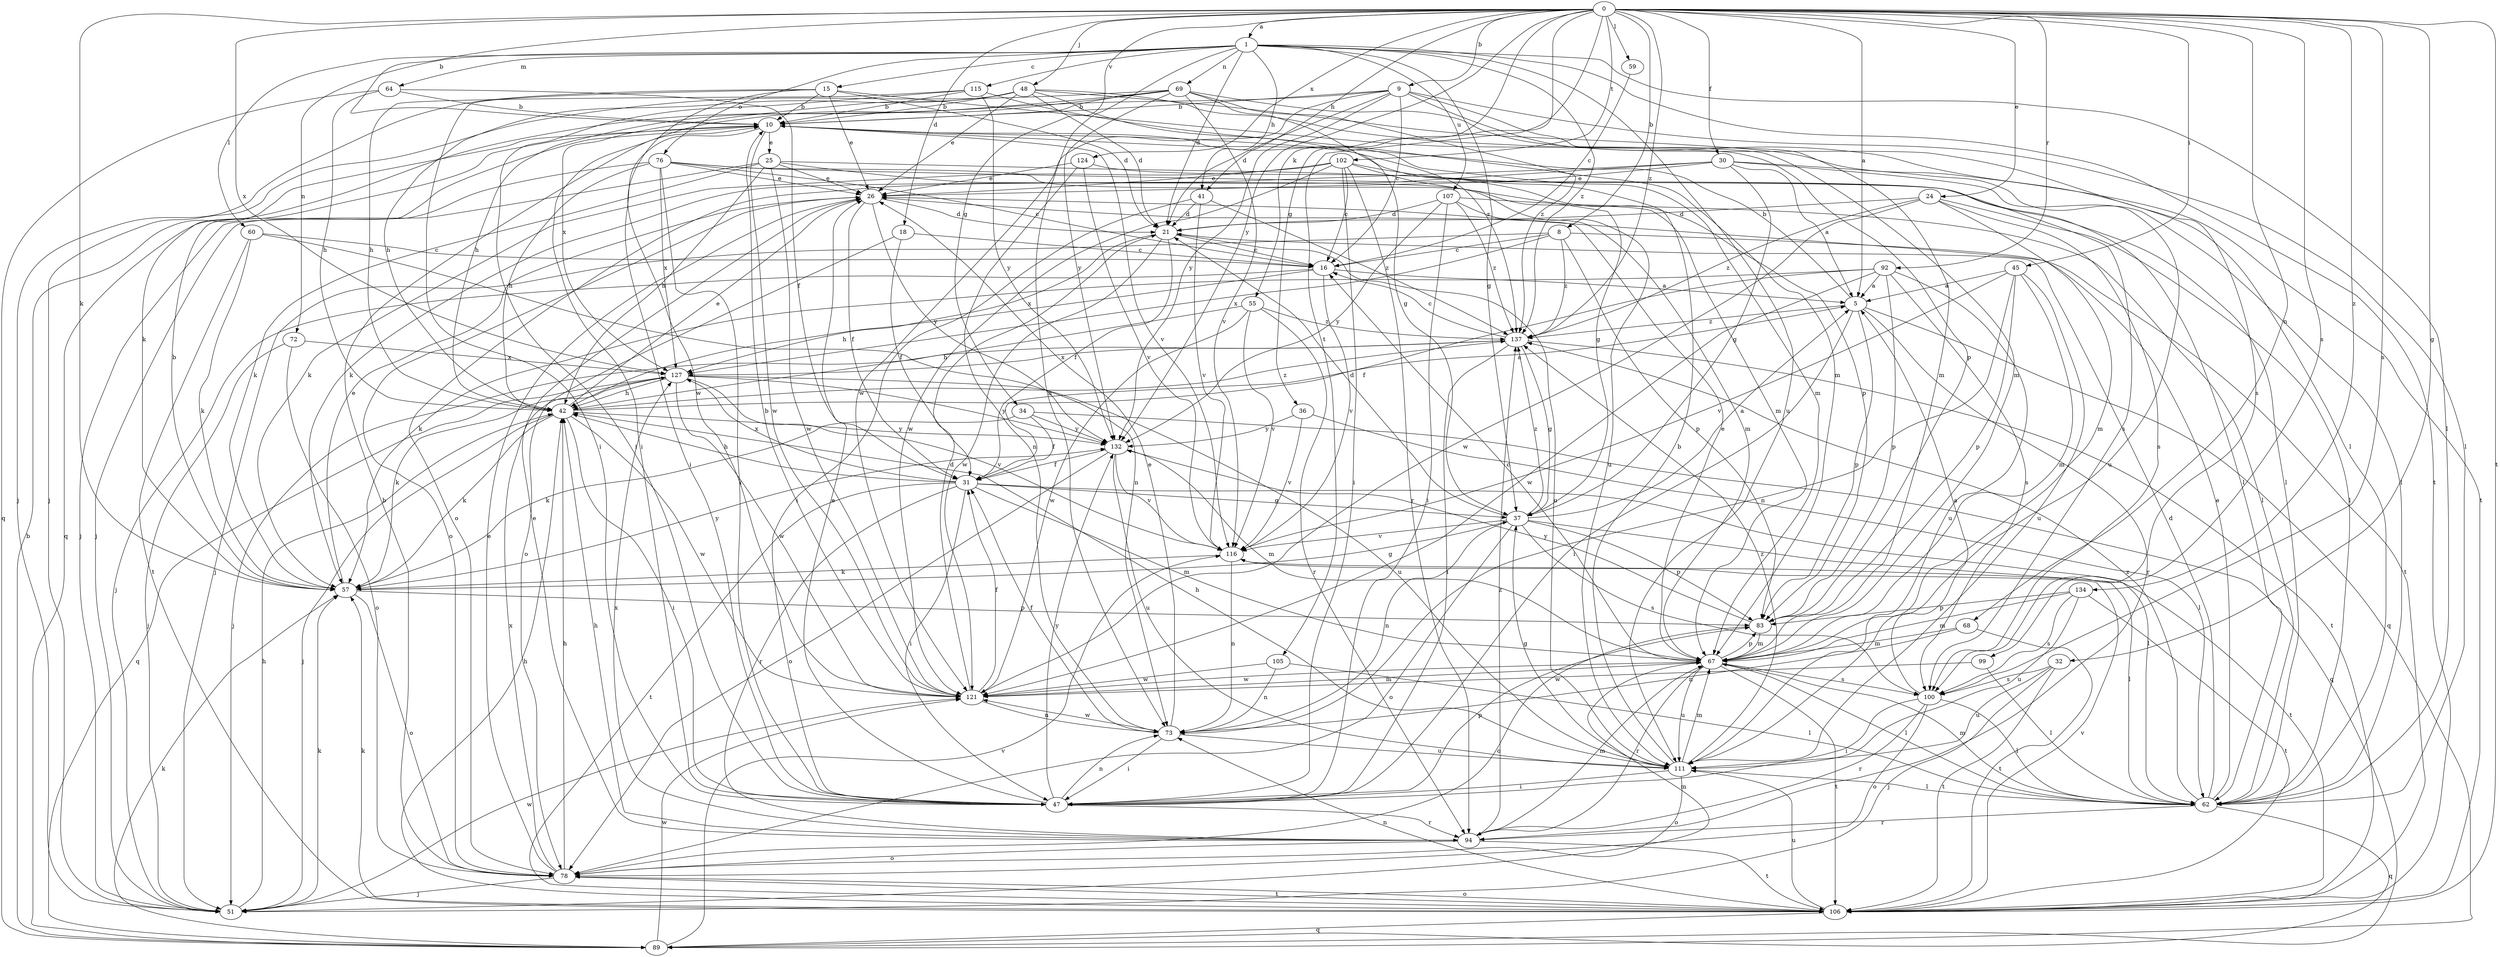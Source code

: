 strict digraph  {
0;
1;
5;
8;
9;
10;
15;
16;
18;
21;
24;
25;
26;
30;
31;
32;
34;
36;
37;
41;
42;
45;
47;
48;
51;
55;
57;
59;
60;
62;
64;
67;
68;
69;
72;
73;
76;
78;
83;
89;
92;
94;
99;
100;
102;
105;
106;
107;
111;
115;
116;
121;
124;
127;
132;
134;
137;
0 -> 1  [label=a];
0 -> 5  [label=a];
0 -> 8  [label=b];
0 -> 9  [label=b];
0 -> 10  [label=b];
0 -> 18  [label=d];
0 -> 24  [label=e];
0 -> 30  [label=f];
0 -> 32  [label=g];
0 -> 34  [label=g];
0 -> 36  [label=g];
0 -> 41  [label=h];
0 -> 45  [label=i];
0 -> 48  [label=j];
0 -> 55  [label=k];
0 -> 57  [label=k];
0 -> 59  [label=l];
0 -> 68  [label=n];
0 -> 92  [label=r];
0 -> 99  [label=s];
0 -> 100  [label=s];
0 -> 102  [label=t];
0 -> 105  [label=t];
0 -> 106  [label=t];
0 -> 124  [label=x];
0 -> 127  [label=x];
0 -> 132  [label=y];
0 -> 134  [label=z];
0 -> 137  [label=z];
1 -> 15  [label=c];
1 -> 21  [label=d];
1 -> 37  [label=g];
1 -> 41  [label=h];
1 -> 60  [label=l];
1 -> 62  [label=l];
1 -> 64  [label=m];
1 -> 69  [label=n];
1 -> 72  [label=n];
1 -> 73  [label=n];
1 -> 76  [label=o];
1 -> 106  [label=t];
1 -> 107  [label=u];
1 -> 111  [label=u];
1 -> 115  [label=v];
1 -> 137  [label=z];
5 -> 10  [label=b];
5 -> 47  [label=i];
5 -> 83  [label=p];
5 -> 89  [label=q];
5 -> 94  [label=r];
5 -> 137  [label=z];
8 -> 16  [label=c];
8 -> 51  [label=j];
8 -> 83  [label=p];
8 -> 106  [label=t];
8 -> 127  [label=x];
8 -> 137  [label=z];
9 -> 10  [label=b];
9 -> 16  [label=c];
9 -> 21  [label=d];
9 -> 57  [label=k];
9 -> 62  [label=l];
9 -> 67  [label=m];
9 -> 100  [label=s];
9 -> 121  [label=w];
9 -> 132  [label=y];
10 -> 25  [label=e];
10 -> 47  [label=i];
10 -> 67  [label=m];
10 -> 89  [label=q];
10 -> 116  [label=v];
10 -> 121  [label=w];
15 -> 10  [label=b];
15 -> 21  [label=d];
15 -> 26  [label=e];
15 -> 47  [label=i];
15 -> 51  [label=j];
15 -> 83  [label=p];
15 -> 121  [label=w];
16 -> 5  [label=a];
16 -> 42  [label=h];
16 -> 51  [label=j];
16 -> 116  [label=v];
18 -> 16  [label=c];
18 -> 31  [label=f];
18 -> 78  [label=o];
21 -> 16  [label=c];
21 -> 31  [label=f];
21 -> 111  [label=u];
21 -> 121  [label=w];
21 -> 127  [label=x];
24 -> 21  [label=d];
24 -> 62  [label=l];
24 -> 67  [label=m];
24 -> 100  [label=s];
24 -> 121  [label=w];
24 -> 137  [label=z];
25 -> 26  [label=e];
25 -> 42  [label=h];
25 -> 51  [label=j];
25 -> 57  [label=k];
25 -> 62  [label=l];
25 -> 111  [label=u];
25 -> 121  [label=w];
26 -> 21  [label=d];
26 -> 31  [label=f];
26 -> 78  [label=o];
26 -> 132  [label=y];
30 -> 5  [label=a];
30 -> 26  [label=e];
30 -> 37  [label=g];
30 -> 57  [label=k];
30 -> 62  [label=l];
30 -> 78  [label=o];
30 -> 111  [label=u];
31 -> 37  [label=g];
31 -> 42  [label=h];
31 -> 47  [label=i];
31 -> 62  [label=l];
31 -> 67  [label=m];
31 -> 94  [label=r];
31 -> 106  [label=t];
31 -> 127  [label=x];
32 -> 51  [label=j];
32 -> 100  [label=s];
32 -> 106  [label=t];
32 -> 111  [label=u];
34 -> 31  [label=f];
34 -> 57  [label=k];
34 -> 89  [label=q];
34 -> 132  [label=y];
36 -> 62  [label=l];
36 -> 116  [label=v];
36 -> 132  [label=y];
37 -> 5  [label=a];
37 -> 21  [label=d];
37 -> 73  [label=n];
37 -> 78  [label=o];
37 -> 83  [label=p];
37 -> 100  [label=s];
37 -> 106  [label=t];
37 -> 116  [label=v];
37 -> 137  [label=z];
41 -> 21  [label=d];
41 -> 47  [label=i];
41 -> 116  [label=v];
41 -> 137  [label=z];
42 -> 5  [label=a];
42 -> 26  [label=e];
42 -> 47  [label=i];
42 -> 51  [label=j];
42 -> 57  [label=k];
42 -> 121  [label=w];
42 -> 132  [label=y];
42 -> 137  [label=z];
45 -> 5  [label=a];
45 -> 67  [label=m];
45 -> 73  [label=n];
45 -> 83  [label=p];
45 -> 111  [label=u];
45 -> 116  [label=v];
47 -> 26  [label=e];
47 -> 73  [label=n];
47 -> 83  [label=p];
47 -> 94  [label=r];
47 -> 132  [label=y];
48 -> 10  [label=b];
48 -> 21  [label=d];
48 -> 26  [label=e];
48 -> 42  [label=h];
48 -> 67  [label=m];
48 -> 106  [label=t];
48 -> 127  [label=x];
48 -> 137  [label=z];
51 -> 42  [label=h];
51 -> 57  [label=k];
51 -> 67  [label=m];
51 -> 121  [label=w];
55 -> 42  [label=h];
55 -> 94  [label=r];
55 -> 116  [label=v];
55 -> 121  [label=w];
55 -> 137  [label=z];
57 -> 10  [label=b];
57 -> 26  [label=e];
57 -> 37  [label=g];
57 -> 78  [label=o];
57 -> 83  [label=p];
57 -> 132  [label=y];
59 -> 16  [label=c];
60 -> 16  [label=c];
60 -> 57  [label=k];
60 -> 73  [label=n];
60 -> 106  [label=t];
62 -> 21  [label=d];
62 -> 26  [label=e];
62 -> 67  [label=m];
62 -> 89  [label=q];
62 -> 94  [label=r];
62 -> 137  [label=z];
64 -> 10  [label=b];
64 -> 31  [label=f];
64 -> 42  [label=h];
64 -> 89  [label=q];
67 -> 16  [label=c];
67 -> 26  [label=e];
67 -> 62  [label=l];
67 -> 83  [label=p];
67 -> 94  [label=r];
67 -> 100  [label=s];
67 -> 106  [label=t];
67 -> 111  [label=u];
67 -> 121  [label=w];
68 -> 67  [label=m];
68 -> 73  [label=n];
68 -> 106  [label=t];
69 -> 10  [label=b];
69 -> 37  [label=g];
69 -> 42  [label=h];
69 -> 47  [label=i];
69 -> 51  [label=j];
69 -> 62  [label=l];
69 -> 116  [label=v];
69 -> 132  [label=y];
69 -> 137  [label=z];
72 -> 51  [label=j];
72 -> 78  [label=o];
72 -> 127  [label=x];
73 -> 26  [label=e];
73 -> 31  [label=f];
73 -> 47  [label=i];
73 -> 111  [label=u];
73 -> 121  [label=w];
76 -> 16  [label=c];
76 -> 26  [label=e];
76 -> 42  [label=h];
76 -> 47  [label=i];
76 -> 51  [label=j];
76 -> 62  [label=l];
76 -> 67  [label=m];
76 -> 127  [label=x];
78 -> 10  [label=b];
78 -> 26  [label=e];
78 -> 42  [label=h];
78 -> 51  [label=j];
78 -> 106  [label=t];
78 -> 127  [label=x];
83 -> 67  [label=m];
83 -> 78  [label=o];
83 -> 132  [label=y];
89 -> 10  [label=b];
89 -> 57  [label=k];
89 -> 116  [label=v];
89 -> 121  [label=w];
92 -> 5  [label=a];
92 -> 31  [label=f];
92 -> 57  [label=k];
92 -> 83  [label=p];
92 -> 100  [label=s];
92 -> 111  [label=u];
92 -> 121  [label=w];
94 -> 26  [label=e];
94 -> 42  [label=h];
94 -> 67  [label=m];
94 -> 78  [label=o];
94 -> 106  [label=t];
94 -> 127  [label=x];
94 -> 137  [label=z];
99 -> 62  [label=l];
99 -> 121  [label=w];
100 -> 5  [label=a];
100 -> 47  [label=i];
100 -> 62  [label=l];
100 -> 78  [label=o];
100 -> 94  [label=r];
102 -> 16  [label=c];
102 -> 26  [label=e];
102 -> 37  [label=g];
102 -> 47  [label=i];
102 -> 57  [label=k];
102 -> 83  [label=p];
102 -> 94  [label=r];
102 -> 121  [label=w];
105 -> 62  [label=l];
105 -> 73  [label=n];
105 -> 121  [label=w];
106 -> 42  [label=h];
106 -> 57  [label=k];
106 -> 73  [label=n];
106 -> 78  [label=o];
106 -> 89  [label=q];
106 -> 111  [label=u];
106 -> 116  [label=v];
107 -> 21  [label=d];
107 -> 47  [label=i];
107 -> 62  [label=l];
107 -> 67  [label=m];
107 -> 132  [label=y];
107 -> 137  [label=z];
111 -> 10  [label=b];
111 -> 37  [label=g];
111 -> 42  [label=h];
111 -> 47  [label=i];
111 -> 62  [label=l];
111 -> 67  [label=m];
111 -> 78  [label=o];
111 -> 137  [label=z];
115 -> 10  [label=b];
115 -> 42  [label=h];
115 -> 47  [label=i];
115 -> 67  [label=m];
115 -> 132  [label=y];
116 -> 57  [label=k];
116 -> 62  [label=l];
116 -> 73  [label=n];
121 -> 10  [label=b];
121 -> 21  [label=d];
121 -> 31  [label=f];
121 -> 67  [label=m];
121 -> 73  [label=n];
124 -> 26  [label=e];
124 -> 73  [label=n];
124 -> 100  [label=s];
124 -> 116  [label=v];
127 -> 42  [label=h];
127 -> 57  [label=k];
127 -> 89  [label=q];
127 -> 111  [label=u];
127 -> 116  [label=v];
127 -> 121  [label=w];
127 -> 132  [label=y];
132 -> 31  [label=f];
132 -> 67  [label=m];
132 -> 78  [label=o];
132 -> 111  [label=u];
132 -> 116  [label=v];
134 -> 67  [label=m];
134 -> 83  [label=p];
134 -> 100  [label=s];
134 -> 106  [label=t];
134 -> 111  [label=u];
137 -> 16  [label=c];
137 -> 37  [label=g];
137 -> 47  [label=i];
137 -> 51  [label=j];
137 -> 106  [label=t];
137 -> 127  [label=x];
}
